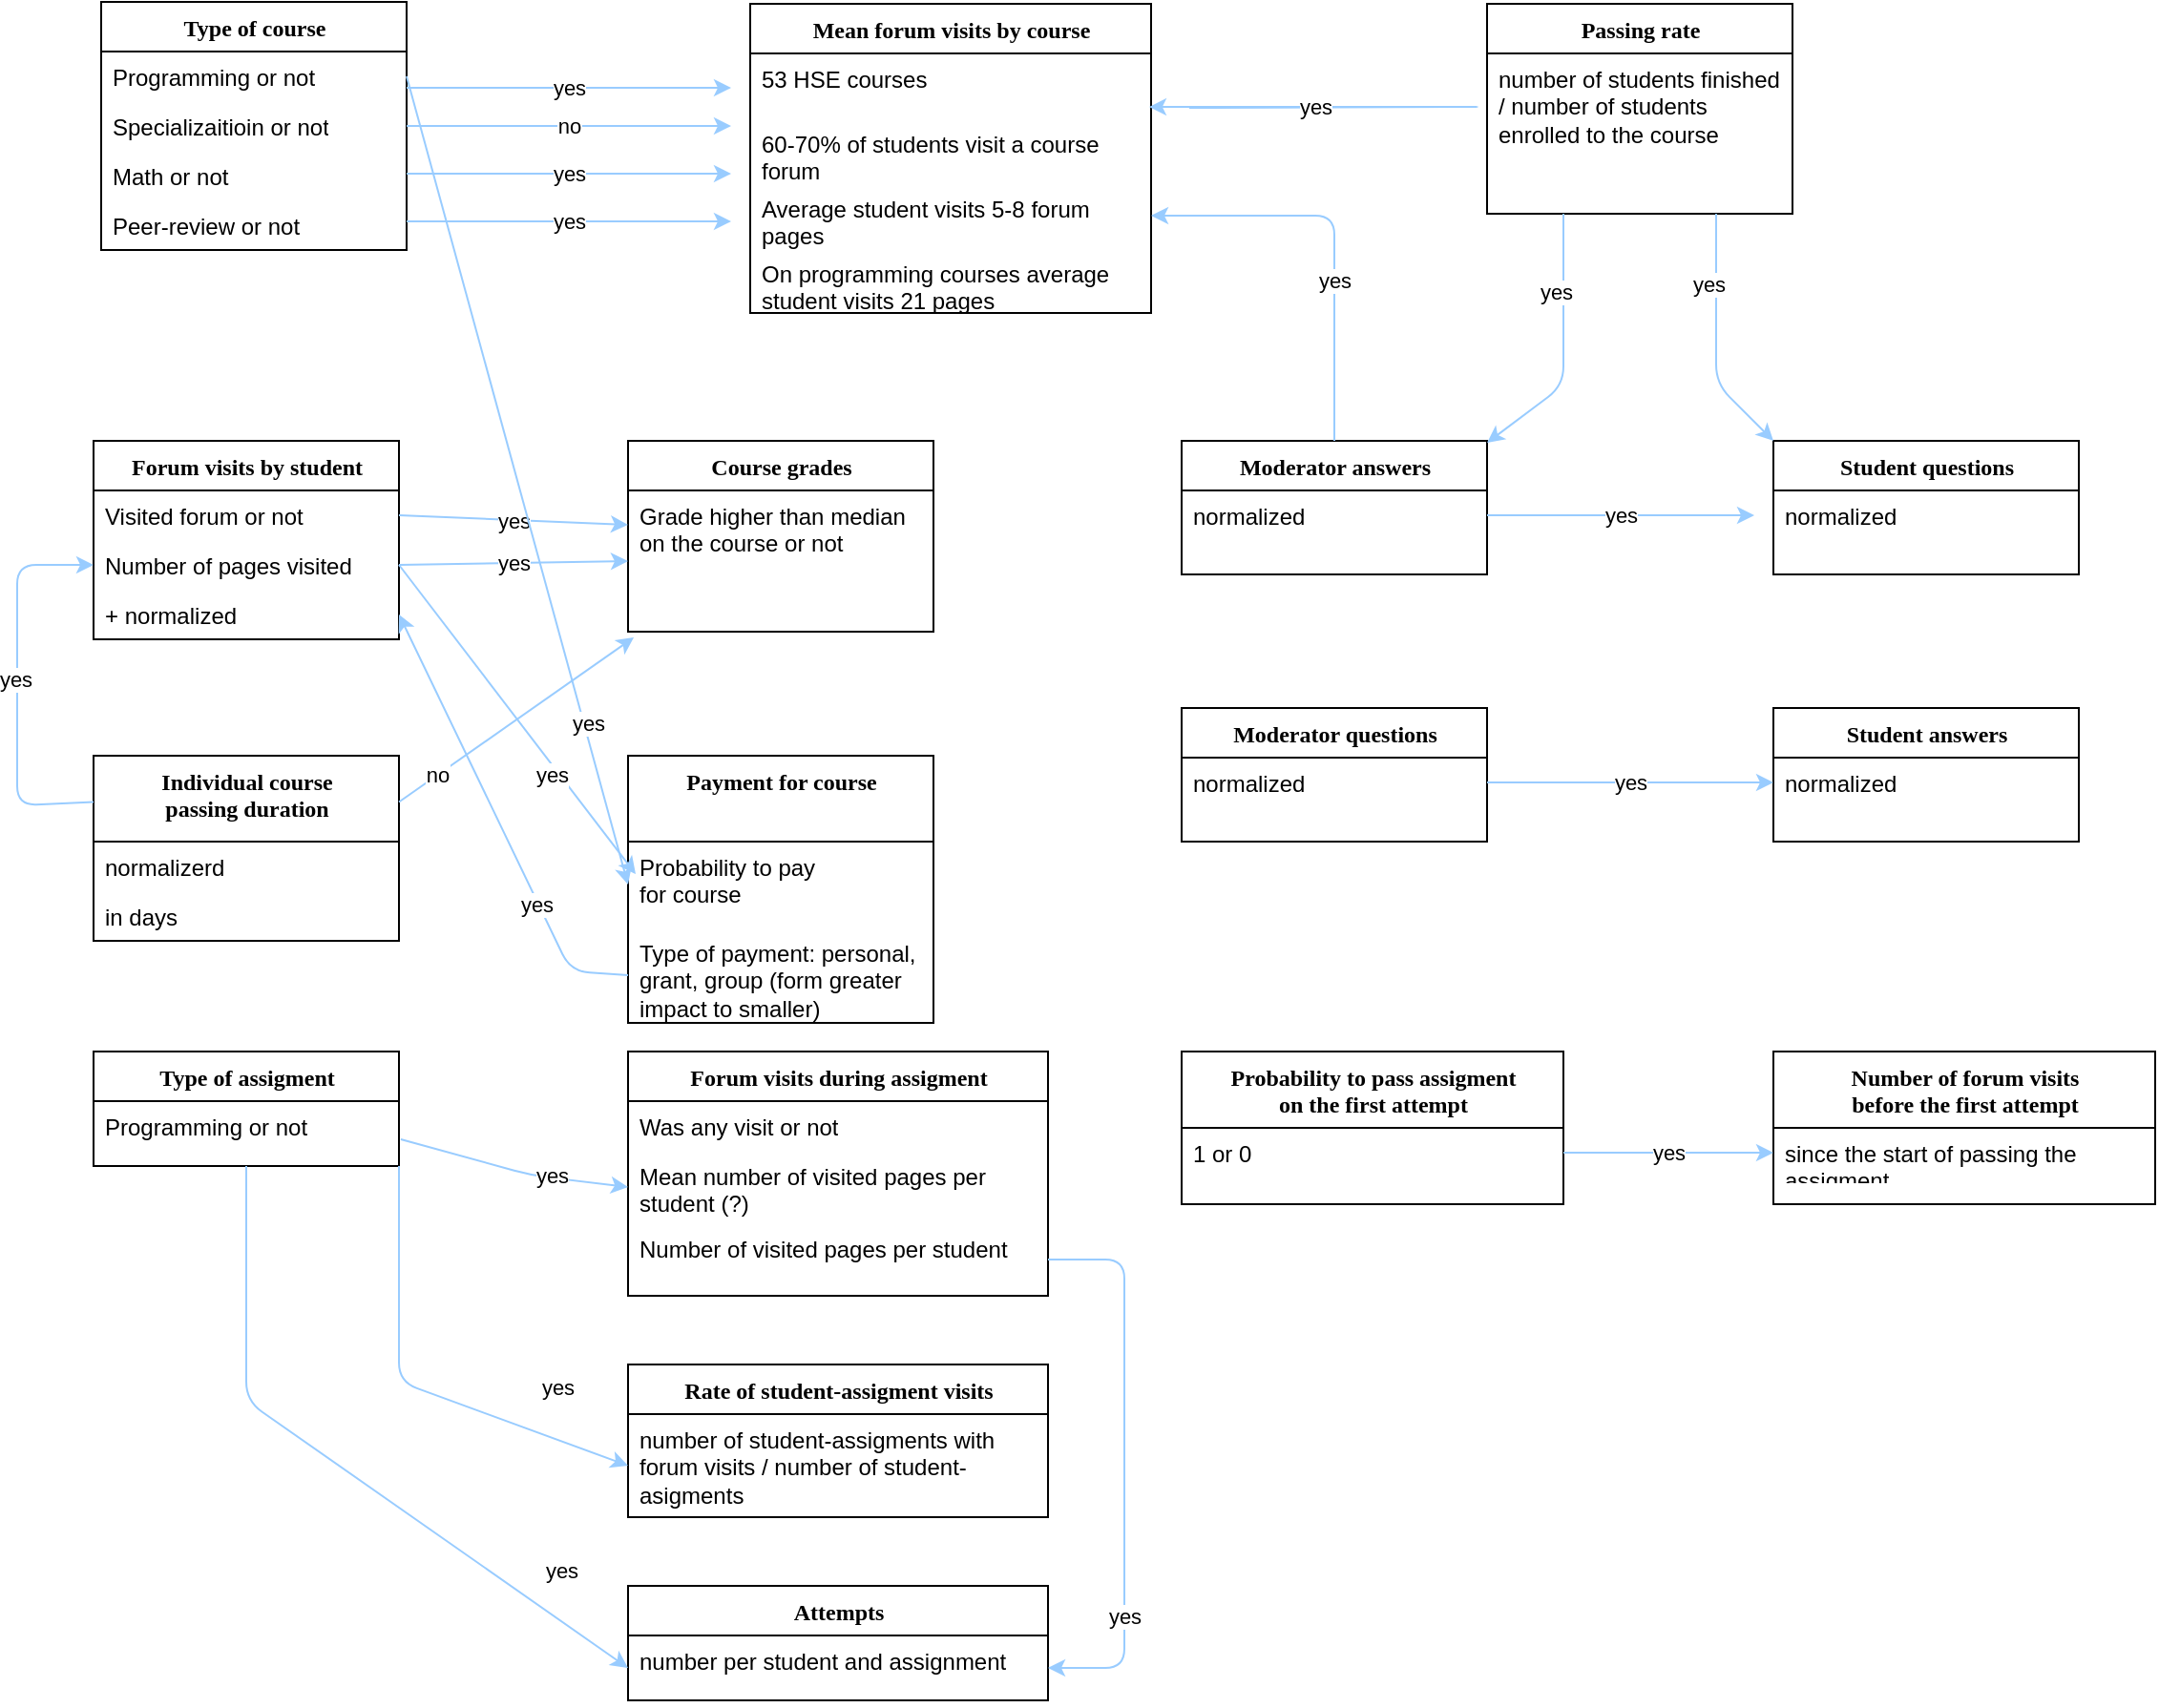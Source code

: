 <mxfile version="14.2.4" type="github">
  <diagram name="Page-1" id="9f46799a-70d6-7492-0946-bef42562c5a5">
    <mxGraphModel dx="1436" dy="722" grid="1" gridSize="10" guides="1" tooltips="1" connect="1" arrows="1" fold="1" page="1" pageScale="1" pageWidth="1100" pageHeight="850" background="#ffffff" math="0" shadow="0">
      <root>
        <mxCell id="0" />
        <mxCell id="1" parent="0" />
        <mxCell id="78961159f06e98e8-17" value="Type of course" style="swimlane;html=1;fontStyle=1;align=center;verticalAlign=top;childLayout=stackLayout;horizontal=1;startSize=26;horizontalStack=0;resizeParent=1;resizeLast=0;collapsible=1;marginBottom=0;swimlaneFillColor=#ffffff;rounded=0;shadow=0;comic=0;labelBackgroundColor=none;strokeWidth=1;fillColor=none;fontFamily=Verdana;fontSize=12" parent="1" vertex="1">
          <mxGeometry x="64" y="30" width="160" height="130" as="geometry" />
        </mxCell>
        <mxCell id="78961159f06e98e8-21" value="Programming or not" style="text;html=1;strokeColor=none;fillColor=none;align=left;verticalAlign=top;spacingLeft=4;spacingRight=4;whiteSpace=wrap;overflow=hidden;rotatable=0;points=[[0,0.5],[1,0.5]];portConstraint=eastwest;" parent="78961159f06e98e8-17" vertex="1">
          <mxGeometry y="26" width="160" height="26" as="geometry" />
        </mxCell>
        <mxCell id="78961159f06e98e8-23" value="Specializaitioin or not" style="text;html=1;strokeColor=none;fillColor=none;align=left;verticalAlign=top;spacingLeft=4;spacingRight=4;whiteSpace=wrap;overflow=hidden;rotatable=0;points=[[0,0.5],[1,0.5]];portConstraint=eastwest;" parent="78961159f06e98e8-17" vertex="1">
          <mxGeometry y="52" width="160" height="26" as="geometry" />
        </mxCell>
        <mxCell id="aLycQv6dGpjv4xVjG4Al-23" value="Math or not" style="text;html=1;strokeColor=none;fillColor=none;align=left;verticalAlign=top;spacingLeft=4;spacingRight=4;whiteSpace=wrap;overflow=hidden;rotatable=0;points=[[0,0.5],[1,0.5]];portConstraint=eastwest;" parent="78961159f06e98e8-17" vertex="1">
          <mxGeometry y="78" width="160" height="26" as="geometry" />
        </mxCell>
        <mxCell id="aLycQv6dGpjv4xVjG4Al-24" value="Peer-review or not" style="text;html=1;strokeColor=none;fillColor=none;align=left;verticalAlign=top;spacingLeft=4;spacingRight=4;whiteSpace=wrap;overflow=hidden;rotatable=0;points=[[0,0.5],[1,0.5]];portConstraint=eastwest;" parent="78961159f06e98e8-17" vertex="1">
          <mxGeometry y="104" width="160" height="26" as="geometry" />
        </mxCell>
        <mxCell id="78961159f06e98e8-30" value="Mean forum visits by course" style="swimlane;html=1;fontStyle=1;align=center;verticalAlign=top;childLayout=stackLayout;horizontal=1;startSize=26;horizontalStack=0;resizeParent=1;resizeLast=0;collapsible=1;marginBottom=0;swimlaneFillColor=#ffffff;rounded=0;shadow=0;comic=0;labelBackgroundColor=none;strokeWidth=1;fillColor=none;fontFamily=Verdana;fontSize=12" parent="1" vertex="1">
          <mxGeometry x="404" y="31" width="210" height="162" as="geometry" />
        </mxCell>
        <mxCell id="78961159f06e98e8-42" value="53 HSE courses" style="text;html=1;strokeColor=none;fillColor=none;align=left;verticalAlign=top;spacingLeft=4;spacingRight=4;whiteSpace=wrap;overflow=hidden;rotatable=0;points=[[0,0.5],[1,0.5]];portConstraint=eastwest;" parent="78961159f06e98e8-30" vertex="1">
          <mxGeometry y="26" width="210" height="34" as="geometry" />
        </mxCell>
        <mxCell id="aLycQv6dGpjv4xVjG4Al-15" value="60-70% of students visit a course forum" style="text;html=1;strokeColor=none;fillColor=none;align=left;verticalAlign=top;spacingLeft=4;spacingRight=4;whiteSpace=wrap;overflow=hidden;rotatable=0;points=[[0,0.5],[1,0.5]];portConstraint=eastwest;" parent="78961159f06e98e8-30" vertex="1">
          <mxGeometry y="60" width="210" height="34" as="geometry" />
        </mxCell>
        <mxCell id="aLycQv6dGpjv4xVjG4Al-16" value="Average student visits 5-8 forum pages" style="text;html=1;strokeColor=none;fillColor=none;align=left;verticalAlign=top;spacingLeft=4;spacingRight=4;whiteSpace=wrap;overflow=hidden;rotatable=0;points=[[0,0.5],[1,0.5]];portConstraint=eastwest;" parent="78961159f06e98e8-30" vertex="1">
          <mxGeometry y="94" width="210" height="34" as="geometry" />
        </mxCell>
        <mxCell id="aLycQv6dGpjv4xVjG4Al-17" value="On programming courses average student visits 21 pages" style="text;html=1;strokeColor=none;fillColor=none;align=left;verticalAlign=top;spacingLeft=4;spacingRight=4;whiteSpace=wrap;overflow=hidden;rotatable=0;points=[[0,0.5],[1,0.5]];portConstraint=eastwest;" parent="78961159f06e98e8-30" vertex="1">
          <mxGeometry y="128" width="210" height="34" as="geometry" />
        </mxCell>
        <mxCell id="78961159f06e98e8-43" value="Passing rate" style="swimlane;html=1;fontStyle=1;align=center;verticalAlign=top;childLayout=stackLayout;horizontal=1;startSize=26;horizontalStack=0;resizeParent=1;resizeLast=0;collapsible=1;marginBottom=0;swimlaneFillColor=#ffffff;rounded=0;shadow=0;comic=0;labelBackgroundColor=none;strokeWidth=1;fillColor=none;fontFamily=Verdana;fontSize=12" parent="1" vertex="1">
          <mxGeometry x="790" y="31" width="160" height="110" as="geometry" />
        </mxCell>
        <mxCell id="78961159f06e98e8-44" value="number of students finished / number of students enrolled to the course" style="text;html=1;strokeColor=none;fillColor=none;align=left;verticalAlign=top;spacingLeft=4;spacingRight=4;whiteSpace=wrap;overflow=hidden;rotatable=0;points=[[0,0.5],[1,0.5]];portConstraint=eastwest;" parent="78961159f06e98e8-43" vertex="1">
          <mxGeometry y="26" width="160" height="54" as="geometry" />
        </mxCell>
        <mxCell id="78961159f06e98e8-56" value="Forum visits by student" style="swimlane;html=1;fontStyle=1;align=center;verticalAlign=top;childLayout=stackLayout;horizontal=1;startSize=26;horizontalStack=0;resizeParent=1;resizeLast=0;collapsible=1;marginBottom=0;swimlaneFillColor=#ffffff;rounded=0;shadow=0;comic=0;labelBackgroundColor=none;strokeWidth=1;fillColor=none;fontFamily=Verdana;fontSize=12" parent="1" vertex="1">
          <mxGeometry x="60" y="260" width="160" height="104" as="geometry" />
        </mxCell>
        <mxCell id="78961159f06e98e8-57" value="Visited forum or not" style="text;html=1;strokeColor=none;fillColor=none;align=left;verticalAlign=top;spacingLeft=4;spacingRight=4;whiteSpace=wrap;overflow=hidden;rotatable=0;points=[[0,0.5],[1,0.5]];portConstraint=eastwest;" parent="78961159f06e98e8-56" vertex="1">
          <mxGeometry y="26" width="160" height="26" as="geometry" />
        </mxCell>
        <mxCell id="78961159f06e98e8-58" value="Number of pages visited" style="text;html=1;strokeColor=none;fillColor=none;align=left;verticalAlign=top;spacingLeft=4;spacingRight=4;whiteSpace=wrap;overflow=hidden;rotatable=0;points=[[0,0.5],[1,0.5]];portConstraint=eastwest;" parent="78961159f06e98e8-56" vertex="1">
          <mxGeometry y="52" width="160" height="26" as="geometry" />
        </mxCell>
        <mxCell id="UFu44BDGkwiWeATgF32q-23" value="+ normalized" style="text;html=1;strokeColor=none;fillColor=none;align=left;verticalAlign=top;spacingLeft=4;spacingRight=4;whiteSpace=wrap;overflow=hidden;rotatable=0;points=[[0,0.5],[1,0.5]];portConstraint=eastwest;" vertex="1" parent="78961159f06e98e8-56">
          <mxGeometry y="78" width="160" height="26" as="geometry" />
        </mxCell>
        <mxCell id="78961159f06e98e8-69" value="Course grades" style="swimlane;html=1;fontStyle=1;align=center;verticalAlign=top;childLayout=stackLayout;horizontal=1;startSize=26;horizontalStack=0;resizeParent=1;resizeLast=0;collapsible=1;marginBottom=0;swimlaneFillColor=#ffffff;rounded=0;shadow=0;comic=0;labelBackgroundColor=none;strokeWidth=1;fillColor=none;fontFamily=Verdana;fontSize=12;direction=east;" parent="1" vertex="1">
          <mxGeometry x="340" y="260" width="160" height="100" as="geometry" />
        </mxCell>
        <mxCell id="78961159f06e98e8-71" value="Grade higher than median on the course or not" style="text;html=1;strokeColor=none;fillColor=none;align=left;verticalAlign=top;spacingLeft=4;spacingRight=4;whiteSpace=wrap;overflow=hidden;rotatable=0;points=[[0,0.5],[1,0.5]];portConstraint=eastwest;" parent="78961159f06e98e8-69" vertex="1">
          <mxGeometry y="26" width="160" height="74" as="geometry" />
        </mxCell>
        <mxCell id="78961159f06e98e8-82" value="&lt;div&gt;Number of forum visits &lt;br&gt;&lt;/div&gt;&lt;div&gt;before the first attempt&lt;br&gt;&lt;/div&gt;" style="swimlane;html=1;fontStyle=1;align=center;verticalAlign=top;childLayout=stackLayout;horizontal=1;startSize=40;horizontalStack=0;resizeParent=1;resizeLast=0;collapsible=1;marginBottom=0;swimlaneFillColor=#ffffff;rounded=0;shadow=0;comic=0;labelBackgroundColor=none;strokeWidth=1;fillColor=none;fontFamily=Verdana;fontSize=12" parent="1" vertex="1">
          <mxGeometry x="940" y="580" width="200" height="80" as="geometry" />
        </mxCell>
        <mxCell id="78961159f06e98e8-89" value="since the start of passing the assigment" style="text;html=1;strokeColor=none;fillColor=none;align=left;verticalAlign=top;spacingLeft=4;spacingRight=4;whiteSpace=wrap;overflow=hidden;rotatable=0;points=[[0,0.5],[1,0.5]];portConstraint=eastwest;" parent="78961159f06e98e8-82" vertex="1">
          <mxGeometry y="40" width="200" height="26" as="geometry" />
        </mxCell>
        <mxCell id="78961159f06e98e8-95" value="Moderator questions" style="swimlane;html=1;fontStyle=1;align=center;verticalAlign=top;childLayout=stackLayout;horizontal=1;startSize=26;horizontalStack=0;resizeParent=1;resizeLast=0;collapsible=1;marginBottom=0;swimlaneFillColor=#ffffff;rounded=0;shadow=0;comic=0;labelBackgroundColor=none;strokeWidth=1;fillColor=none;fontFamily=Verdana;fontSize=12" parent="1" vertex="1">
          <mxGeometry x="630" y="400" width="160" height="70" as="geometry" />
        </mxCell>
        <mxCell id="78961159f06e98e8-96" value="normalized" style="text;html=1;strokeColor=none;fillColor=none;align=left;verticalAlign=top;spacingLeft=4;spacingRight=4;whiteSpace=wrap;overflow=hidden;rotatable=0;points=[[0,0.5],[1,0.5]];portConstraint=eastwest;" parent="78961159f06e98e8-95" vertex="1">
          <mxGeometry y="26" width="160" height="26" as="geometry" />
        </mxCell>
        <mxCell id="78961159f06e98e8-108" value="Moderator answers" style="swimlane;html=1;fontStyle=1;align=center;verticalAlign=top;childLayout=stackLayout;horizontal=1;startSize=26;horizontalStack=0;resizeParent=1;resizeLast=0;collapsible=1;marginBottom=0;swimlaneFillColor=#ffffff;rounded=0;shadow=0;comic=0;labelBackgroundColor=none;strokeWidth=1;fillColor=none;fontFamily=Verdana;fontSize=12" parent="1" vertex="1">
          <mxGeometry x="630" y="260" width="160" height="70" as="geometry" />
        </mxCell>
        <mxCell id="78961159f06e98e8-109" value="normalized" style="text;html=1;strokeColor=none;fillColor=none;align=left;verticalAlign=top;spacingLeft=4;spacingRight=4;whiteSpace=wrap;overflow=hidden;rotatable=0;points=[[0,0.5],[1,0.5]];portConstraint=eastwest;" parent="78961159f06e98e8-108" vertex="1">
          <mxGeometry y="26" width="160" height="26" as="geometry" />
        </mxCell>
        <mxCell id="aLycQv6dGpjv4xVjG4Al-8" value="" style="endArrow=classic;html=1;strokeColor=#99CCFF;fillColor=#E6D0DE;" parent="1" edge="1">
          <mxGeometry relative="1" as="geometry">
            <mxPoint x="224" y="75" as="sourcePoint" />
            <mxPoint x="394" y="75" as="targetPoint" />
            <Array as="points">
              <mxPoint x="314" y="75" />
            </Array>
          </mxGeometry>
        </mxCell>
        <mxCell id="aLycQv6dGpjv4xVjG4Al-9" value="yes" style="edgeLabel;resizable=0;html=1;align=center;verticalAlign=middle;" parent="aLycQv6dGpjv4xVjG4Al-8" connectable="0" vertex="1">
          <mxGeometry relative="1" as="geometry" />
        </mxCell>
        <mxCell id="aLycQv6dGpjv4xVjG4Al-11" value="" style="endArrow=classic;html=1;strokeColor=#99CCFF;fillColor=#E6D0DE;" parent="1" edge="1">
          <mxGeometry relative="1" as="geometry">
            <mxPoint x="224" y="95" as="sourcePoint" />
            <mxPoint x="394" y="95" as="targetPoint" />
            <Array as="points">
              <mxPoint x="314" y="95" />
            </Array>
          </mxGeometry>
        </mxCell>
        <mxCell id="aLycQv6dGpjv4xVjG4Al-12" value="no" style="edgeLabel;resizable=0;html=1;align=center;verticalAlign=middle;" parent="aLycQv6dGpjv4xVjG4Al-11" connectable="0" vertex="1">
          <mxGeometry relative="1" as="geometry" />
        </mxCell>
        <mxCell id="aLycQv6dGpjv4xVjG4Al-19" value="" style="endArrow=classic;html=1;strokeColor=#99CCFF;fillColor=#E6D0DE;exitX=1;exitY=0.5;exitDx=0;exitDy=0;entryX=0;entryY=0.5;entryDx=0;entryDy=0;" parent="1" edge="1" target="78961159f06e98e8-71" source="78961159f06e98e8-58">
          <mxGeometry relative="1" as="geometry">
            <mxPoint x="230" y="330" as="sourcePoint" />
            <mxPoint x="330" y="330" as="targetPoint" />
            <Array as="points" />
          </mxGeometry>
        </mxCell>
        <mxCell id="aLycQv6dGpjv4xVjG4Al-20" value="yes" style="edgeLabel;resizable=0;html=1;align=center;verticalAlign=middle;" parent="aLycQv6dGpjv4xVjG4Al-19" connectable="0" vertex="1">
          <mxGeometry relative="1" as="geometry" />
        </mxCell>
        <mxCell id="aLycQv6dGpjv4xVjG4Al-21" value="" style="endArrow=classic;html=1;strokeColor=#99CCFF;fillColor=#E6D0DE;exitX=1;exitY=0.5;exitDx=0;exitDy=0;entryX=0;entryY=0.243;entryDx=0;entryDy=0;entryPerimeter=0;" parent="1" edge="1" target="78961159f06e98e8-71" source="78961159f06e98e8-57">
          <mxGeometry relative="1" as="geometry">
            <mxPoint x="230" y="303.5" as="sourcePoint" />
            <mxPoint x="330" y="304" as="targetPoint" />
            <Array as="points" />
          </mxGeometry>
        </mxCell>
        <mxCell id="aLycQv6dGpjv4xVjG4Al-22" value="yes" style="edgeLabel;resizable=0;html=1;align=center;verticalAlign=middle;" parent="aLycQv6dGpjv4xVjG4Al-21" connectable="0" vertex="1">
          <mxGeometry relative="1" as="geometry" />
        </mxCell>
        <mxCell id="aLycQv6dGpjv4xVjG4Al-25" value="" style="endArrow=classic;html=1;strokeColor=#99CCFF;fillColor=#E6D0DE;" parent="1" edge="1">
          <mxGeometry relative="1" as="geometry">
            <mxPoint x="224" y="120" as="sourcePoint" />
            <mxPoint x="394" y="120" as="targetPoint" />
            <Array as="points">
              <mxPoint x="314" y="120" />
            </Array>
          </mxGeometry>
        </mxCell>
        <mxCell id="aLycQv6dGpjv4xVjG4Al-26" value="yes" style="edgeLabel;resizable=0;html=1;align=center;verticalAlign=middle;" parent="aLycQv6dGpjv4xVjG4Al-25" connectable="0" vertex="1">
          <mxGeometry relative="1" as="geometry" />
        </mxCell>
        <mxCell id="aLycQv6dGpjv4xVjG4Al-27" value="" style="endArrow=classic;html=1;strokeColor=#99CCFF;fillColor=#E6D0DE;" parent="1" edge="1">
          <mxGeometry relative="1" as="geometry">
            <mxPoint x="224" y="145" as="sourcePoint" />
            <mxPoint x="394" y="145" as="targetPoint" />
            <Array as="points">
              <mxPoint x="314" y="145" />
            </Array>
          </mxGeometry>
        </mxCell>
        <mxCell id="aLycQv6dGpjv4xVjG4Al-28" value="yes" style="edgeLabel;resizable=0;html=1;align=center;verticalAlign=middle;" parent="aLycQv6dGpjv4xVjG4Al-27" connectable="0" vertex="1">
          <mxGeometry relative="1" as="geometry" />
        </mxCell>
        <mxCell id="UFu44BDGkwiWeATgF32q-1" value="" style="endArrow=classic;html=1;strokeColor=#99CCFF;fillColor=#E6D0DE;entryX=0.995;entryY=0.824;entryDx=0;entryDy=0;entryPerimeter=0;" edge="1" parent="1" target="78961159f06e98e8-42">
          <mxGeometry relative="1" as="geometry">
            <mxPoint x="634" y="85.5" as="sourcePoint" />
            <mxPoint x="634" y="86" as="targetPoint" />
            <Array as="points">
              <mxPoint x="790" y="85" />
            </Array>
          </mxGeometry>
        </mxCell>
        <mxCell id="UFu44BDGkwiWeATgF32q-2" value="yes" style="edgeLabel;resizable=0;html=1;align=center;verticalAlign=middle;" connectable="0" vertex="1" parent="UFu44BDGkwiWeATgF32q-1">
          <mxGeometry relative="1" as="geometry">
            <mxPoint x="-80" as="offset" />
          </mxGeometry>
        </mxCell>
        <mxCell id="UFu44BDGkwiWeATgF32q-4" value="Student answers" style="swimlane;html=1;fontStyle=1;align=center;verticalAlign=top;childLayout=stackLayout;horizontal=1;startSize=26;horizontalStack=0;resizeParent=1;resizeLast=0;collapsible=1;marginBottom=0;swimlaneFillColor=#ffffff;rounded=0;shadow=0;comic=0;labelBackgroundColor=none;strokeWidth=1;fillColor=none;fontFamily=Verdana;fontSize=12" vertex="1" parent="1">
          <mxGeometry x="940" y="400" width="160" height="70" as="geometry" />
        </mxCell>
        <mxCell id="UFu44BDGkwiWeATgF32q-5" value="normalized" style="text;html=1;strokeColor=none;fillColor=none;align=left;verticalAlign=top;spacingLeft=4;spacingRight=4;whiteSpace=wrap;overflow=hidden;rotatable=0;points=[[0,0.5],[1,0.5]];portConstraint=eastwest;" vertex="1" parent="UFu44BDGkwiWeATgF32q-4">
          <mxGeometry y="26" width="160" height="26" as="geometry" />
        </mxCell>
        <mxCell id="UFu44BDGkwiWeATgF32q-6" value="Student questions" style="swimlane;html=1;fontStyle=1;align=center;verticalAlign=top;childLayout=stackLayout;horizontal=1;startSize=26;horizontalStack=0;resizeParent=1;resizeLast=0;collapsible=1;marginBottom=0;swimlaneFillColor=#ffffff;rounded=0;shadow=0;comic=0;labelBackgroundColor=none;strokeWidth=1;fillColor=none;fontFamily=Verdana;fontSize=12" vertex="1" parent="1">
          <mxGeometry x="940" y="260" width="160" height="70" as="geometry" />
        </mxCell>
        <mxCell id="UFu44BDGkwiWeATgF32q-7" value="normalized" style="text;html=1;strokeColor=none;fillColor=none;align=left;verticalAlign=top;spacingLeft=4;spacingRight=4;whiteSpace=wrap;overflow=hidden;rotatable=0;points=[[0,0.5],[1,0.5]];portConstraint=eastwest;" vertex="1" parent="UFu44BDGkwiWeATgF32q-6">
          <mxGeometry y="26" width="160" height="26" as="geometry" />
        </mxCell>
        <mxCell id="UFu44BDGkwiWeATgF32q-9" value="" style="endArrow=classic;html=1;strokeColor=#99CCFF;fillColor=#E6D0DE;exitX=0.5;exitY=0;exitDx=0;exitDy=0;entryX=1;entryY=0.5;entryDx=0;entryDy=0;" edge="1" parent="1" source="78961159f06e98e8-108" target="aLycQv6dGpjv4xVjG4Al-16">
          <mxGeometry relative="1" as="geometry">
            <mxPoint x="680" y="120" as="sourcePoint" />
            <mxPoint x="630" y="140" as="targetPoint" />
            <Array as="points">
              <mxPoint x="710" y="142" />
            </Array>
          </mxGeometry>
        </mxCell>
        <mxCell id="UFu44BDGkwiWeATgF32q-10" value="yes" style="edgeLabel;resizable=0;html=1;align=center;verticalAlign=middle;" connectable="0" vertex="1" parent="UFu44BDGkwiWeATgF32q-9">
          <mxGeometry relative="1" as="geometry">
            <mxPoint y="23" as="offset" />
          </mxGeometry>
        </mxCell>
        <mxCell id="UFu44BDGkwiWeATgF32q-15" value="" style="endArrow=classic;html=1;strokeColor=#99CCFF;fillColor=#E6D0DE;exitX=1;exitY=0.5;exitDx=0;exitDy=0;" edge="1" parent="1" source="78961159f06e98e8-109">
          <mxGeometry relative="1" as="geometry">
            <mxPoint x="800" y="303.5" as="sourcePoint" />
            <mxPoint x="930" y="299" as="targetPoint" />
            <Array as="points" />
          </mxGeometry>
        </mxCell>
        <mxCell id="UFu44BDGkwiWeATgF32q-16" value="yes" style="edgeLabel;resizable=0;html=1;align=center;verticalAlign=middle;" connectable="0" vertex="1" parent="UFu44BDGkwiWeATgF32q-15">
          <mxGeometry relative="1" as="geometry" />
        </mxCell>
        <mxCell id="UFu44BDGkwiWeATgF32q-17" value="" style="endArrow=classic;html=1;strokeColor=#99CCFF;fillColor=#E6D0DE;exitX=1;exitY=0.5;exitDx=0;exitDy=0;entryX=0;entryY=0.5;entryDx=0;entryDy=0;" edge="1" parent="1" source="78961159f06e98e8-96" target="UFu44BDGkwiWeATgF32q-5">
          <mxGeometry relative="1" as="geometry">
            <mxPoint x="800" y="440" as="sourcePoint" />
            <mxPoint x="930" y="440" as="targetPoint" />
            <Array as="points" />
          </mxGeometry>
        </mxCell>
        <mxCell id="UFu44BDGkwiWeATgF32q-18" value="yes" style="edgeLabel;resizable=0;html=1;align=center;verticalAlign=middle;" connectable="0" vertex="1" parent="UFu44BDGkwiWeATgF32q-17">
          <mxGeometry relative="1" as="geometry" />
        </mxCell>
        <mxCell id="UFu44BDGkwiWeATgF32q-19" value="" style="endArrow=classic;html=1;strokeColor=#99CCFF;fillColor=#E6D0DE;exitX=0.25;exitY=1;exitDx=0;exitDy=0;" edge="1" parent="1" source="78961159f06e98e8-43">
          <mxGeometry relative="1" as="geometry">
            <mxPoint x="854.62" y="141" as="sourcePoint" />
            <mxPoint x="790.005" y="261" as="targetPoint" />
            <Array as="points">
              <mxPoint x="830" y="231" />
            </Array>
          </mxGeometry>
        </mxCell>
        <mxCell id="UFu44BDGkwiWeATgF32q-20" value="yes" style="edgeLabel;resizable=0;html=1;align=center;verticalAlign=middle;" connectable="0" vertex="1" parent="UFu44BDGkwiWeATgF32q-19">
          <mxGeometry relative="1" as="geometry">
            <mxPoint x="-4.62" y="-29" as="offset" />
          </mxGeometry>
        </mxCell>
        <mxCell id="UFu44BDGkwiWeATgF32q-21" value="" style="endArrow=classic;html=1;strokeColor=#99CCFF;fillColor=#E6D0DE;entryX=0;entryY=0;entryDx=0;entryDy=0;exitX=0.75;exitY=1;exitDx=0;exitDy=0;" edge="1" parent="1" source="78961159f06e98e8-43" target="UFu44BDGkwiWeATgF32q-6">
          <mxGeometry relative="1" as="geometry">
            <mxPoint x="905" y="190" as="sourcePoint" />
            <mxPoint x="840.005" y="261" as="targetPoint" />
            <Array as="points">
              <mxPoint x="910" y="230" />
            </Array>
          </mxGeometry>
        </mxCell>
        <mxCell id="UFu44BDGkwiWeATgF32q-22" value="yes" style="edgeLabel;resizable=0;html=1;align=center;verticalAlign=middle;" connectable="0" vertex="1" parent="UFu44BDGkwiWeATgF32q-21">
          <mxGeometry relative="1" as="geometry">
            <mxPoint x="-4.62" y="-29" as="offset" />
          </mxGeometry>
        </mxCell>
        <mxCell id="UFu44BDGkwiWeATgF32q-24" value="&lt;div&gt;Individual course &lt;br&gt;&lt;/div&gt;&lt;div&gt;passing duration&lt;/div&gt;" style="swimlane;html=1;fontStyle=1;align=center;verticalAlign=top;childLayout=stackLayout;horizontal=1;startSize=45;horizontalStack=0;resizeParent=1;resizeLast=0;collapsible=1;marginBottom=0;swimlaneFillColor=#ffffff;rounded=0;shadow=0;comic=0;labelBackgroundColor=none;strokeWidth=1;fillColor=none;fontFamily=Verdana;fontSize=12" vertex="1" parent="1">
          <mxGeometry x="60" y="425" width="160" height="97" as="geometry" />
        </mxCell>
        <mxCell id="UFu44BDGkwiWeATgF32q-25" value="normalizerd" style="text;html=1;strokeColor=none;fillColor=none;align=left;verticalAlign=top;spacingLeft=4;spacingRight=4;whiteSpace=wrap;overflow=hidden;rotatable=0;points=[[0,0.5],[1,0.5]];portConstraint=eastwest;" vertex="1" parent="UFu44BDGkwiWeATgF32q-24">
          <mxGeometry y="45" width="160" height="26" as="geometry" />
        </mxCell>
        <mxCell id="UFu44BDGkwiWeATgF32q-26" value="in days" style="text;html=1;strokeColor=none;fillColor=none;align=left;verticalAlign=top;spacingLeft=4;spacingRight=4;whiteSpace=wrap;overflow=hidden;rotatable=0;points=[[0,0.5],[1,0.5]];portConstraint=eastwest;" vertex="1" parent="UFu44BDGkwiWeATgF32q-24">
          <mxGeometry y="71" width="160" height="26" as="geometry" />
        </mxCell>
        <mxCell id="UFu44BDGkwiWeATgF32q-28" value="" style="endArrow=classic;html=1;strokeColor=#99CCFF;fillColor=#E6D0DE;exitX=0;exitY=0.25;exitDx=0;exitDy=0;entryX=0;entryY=0.5;entryDx=0;entryDy=0;" edge="1" parent="1" source="UFu44BDGkwiWeATgF32q-24" target="78961159f06e98e8-58">
          <mxGeometry relative="1" as="geometry">
            <mxPoint x="60" y="458" as="sourcePoint" />
            <mxPoint x="-36" y="340" as="targetPoint" />
            <Array as="points">
              <mxPoint x="20" y="451" />
              <mxPoint x="20" y="325" />
            </Array>
          </mxGeometry>
        </mxCell>
        <mxCell id="UFu44BDGkwiWeATgF32q-29" value="yes" style="edgeLabel;resizable=0;html=1;align=center;verticalAlign=middle;" connectable="0" vertex="1" parent="UFu44BDGkwiWeATgF32q-28">
          <mxGeometry relative="1" as="geometry">
            <mxPoint x="-1.0" y="-3" as="offset" />
          </mxGeometry>
        </mxCell>
        <mxCell id="UFu44BDGkwiWeATgF32q-31" value="" style="endArrow=classic;html=1;strokeColor=#99CCFF;fillColor=#E6D0DE;exitX=1;exitY=0.25;exitDx=0;exitDy=0;entryX=0.019;entryY=1.041;entryDx=0;entryDy=0;entryPerimeter=0;" edge="1" parent="1" source="UFu44BDGkwiWeATgF32q-24" target="78961159f06e98e8-71">
          <mxGeometry relative="1" as="geometry">
            <mxPoint x="340" y="475" as="sourcePoint" />
            <mxPoint x="340" y="375" as="targetPoint" />
            <Array as="points" />
          </mxGeometry>
        </mxCell>
        <mxCell id="UFu44BDGkwiWeATgF32q-32" value="no" style="edgeLabel;resizable=0;html=1;align=center;verticalAlign=middle;" connectable="0" vertex="1" parent="UFu44BDGkwiWeATgF32q-31">
          <mxGeometry relative="1" as="geometry">
            <mxPoint x="-41.42" y="28.79" as="offset" />
          </mxGeometry>
        </mxCell>
        <mxCell id="UFu44BDGkwiWeATgF32q-33" value="Type of assigment" style="swimlane;html=1;fontStyle=1;align=center;verticalAlign=top;childLayout=stackLayout;horizontal=1;startSize=26;horizontalStack=0;resizeParent=1;resizeLast=0;collapsible=1;marginBottom=0;swimlaneFillColor=#ffffff;rounded=0;shadow=0;comic=0;labelBackgroundColor=none;strokeWidth=1;fillColor=none;fontFamily=Verdana;fontSize=12" vertex="1" parent="1">
          <mxGeometry x="60" y="580" width="160" height="60" as="geometry" />
        </mxCell>
        <mxCell id="UFu44BDGkwiWeATgF32q-34" value="Programming or not" style="text;html=1;strokeColor=none;fillColor=none;align=left;verticalAlign=top;spacingLeft=4;spacingRight=4;whiteSpace=wrap;overflow=hidden;rotatable=0;points=[[0,0.5],[1,0.5]];portConstraint=eastwest;" vertex="1" parent="UFu44BDGkwiWeATgF32q-33">
          <mxGeometry y="26" width="160" height="26" as="geometry" />
        </mxCell>
        <mxCell id="UFu44BDGkwiWeATgF32q-38" value="Forum visits during assigment" style="swimlane;html=1;fontStyle=1;align=center;verticalAlign=top;childLayout=stackLayout;horizontal=1;startSize=26;horizontalStack=0;resizeParent=1;resizeLast=0;collapsible=1;marginBottom=0;swimlaneFillColor=#ffffff;rounded=0;shadow=0;comic=0;labelBackgroundColor=none;strokeWidth=1;fillColor=none;fontFamily=Verdana;fontSize=12" vertex="1" parent="1">
          <mxGeometry x="340" y="580" width="220" height="128" as="geometry" />
        </mxCell>
        <mxCell id="UFu44BDGkwiWeATgF32q-39" value="Was any visit or not" style="text;html=1;strokeColor=none;fillColor=none;align=left;verticalAlign=top;spacingLeft=4;spacingRight=4;whiteSpace=wrap;overflow=hidden;rotatable=0;points=[[0,0.5],[1,0.5]];portConstraint=eastwest;" vertex="1" parent="UFu44BDGkwiWeATgF32q-38">
          <mxGeometry y="26" width="220" height="26" as="geometry" />
        </mxCell>
        <mxCell id="UFu44BDGkwiWeATgF32q-40" value="Mean number of visited pages per student (?)" style="text;html=1;strokeColor=none;fillColor=none;align=left;verticalAlign=top;spacingLeft=4;spacingRight=4;whiteSpace=wrap;overflow=hidden;rotatable=0;points=[[0,0.5],[1,0.5]];portConstraint=eastwest;" vertex="1" parent="UFu44BDGkwiWeATgF32q-38">
          <mxGeometry y="52" width="220" height="38" as="geometry" />
        </mxCell>
        <mxCell id="UFu44BDGkwiWeATgF32q-57" value="Number of visited pages per student " style="text;html=1;strokeColor=none;fillColor=none;align=left;verticalAlign=top;spacingLeft=4;spacingRight=4;whiteSpace=wrap;overflow=hidden;rotatable=0;points=[[0,0.5],[1,0.5]];portConstraint=eastwest;" vertex="1" parent="UFu44BDGkwiWeATgF32q-38">
          <mxGeometry y="90" width="220" height="38" as="geometry" />
        </mxCell>
        <mxCell id="UFu44BDGkwiWeATgF32q-42" value="" style="endArrow=classic;html=1;strokeColor=#99CCFF;fillColor=#E6D0DE;entryX=0;entryY=0.5;entryDx=0;entryDy=0;exitX=1.006;exitY=0.769;exitDx=0;exitDy=0;exitPerimeter=0;" edge="1" parent="1" source="UFu44BDGkwiWeATgF32q-34" target="UFu44BDGkwiWeATgF32q-40">
          <mxGeometry relative="1" as="geometry">
            <mxPoint x="240" y="640" as="sourcePoint" />
            <mxPoint x="300" y="500" as="targetPoint" />
            <Array as="points">
              <mxPoint x="290" y="645" />
            </Array>
          </mxGeometry>
        </mxCell>
        <mxCell id="UFu44BDGkwiWeATgF32q-43" value="yes" style="edgeLabel;resizable=0;html=1;align=center;verticalAlign=middle;" connectable="0" vertex="1" parent="UFu44BDGkwiWeATgF32q-42">
          <mxGeometry relative="1" as="geometry">
            <mxPoint x="20.23" y="2.82" as="offset" />
          </mxGeometry>
        </mxCell>
        <mxCell id="UFu44BDGkwiWeATgF32q-44" value="Rate of student-assigment visits" style="swimlane;html=1;fontStyle=1;align=center;verticalAlign=top;childLayout=stackLayout;horizontal=1;startSize=26;horizontalStack=0;resizeParent=1;resizeLast=0;collapsible=1;marginBottom=0;swimlaneFillColor=#ffffff;rounded=0;shadow=0;comic=0;labelBackgroundColor=none;strokeWidth=1;fillColor=none;fontFamily=Verdana;fontSize=12" vertex="1" parent="1">
          <mxGeometry x="340" y="744" width="220" height="80" as="geometry" />
        </mxCell>
        <mxCell id="UFu44BDGkwiWeATgF32q-45" value="number of student-assigments with forum visits / number of student-asigments" style="text;html=1;strokeColor=none;fillColor=none;align=left;verticalAlign=top;spacingLeft=4;spacingRight=4;whiteSpace=wrap;overflow=hidden;rotatable=0;points=[[0,0.5],[1,0.5]];portConstraint=eastwest;" vertex="1" parent="UFu44BDGkwiWeATgF32q-44">
          <mxGeometry y="26" width="220" height="54" as="geometry" />
        </mxCell>
        <mxCell id="UFu44BDGkwiWeATgF32q-48" value="" style="endArrow=classic;html=1;strokeColor=#99CCFF;fillColor=#E6D0DE;entryX=0;entryY=0.5;entryDx=0;entryDy=0;exitX=1;exitY=1;exitDx=0;exitDy=0;" edge="1" parent="1" source="UFu44BDGkwiWeATgF32q-33" target="UFu44BDGkwiWeATgF32q-45">
          <mxGeometry relative="1" as="geometry">
            <mxPoint x="230.96" y="635.994" as="sourcePoint" />
            <mxPoint x="350" y="661" as="targetPoint" />
            <Array as="points">
              <mxPoint x="220" y="753" />
            </Array>
          </mxGeometry>
        </mxCell>
        <mxCell id="UFu44BDGkwiWeATgF32q-49" value="yes" style="edgeLabel;resizable=0;html=1;align=center;verticalAlign=middle;" connectable="0" vertex="1" parent="UFu44BDGkwiWeATgF32q-48">
          <mxGeometry relative="1" as="geometry">
            <mxPoint x="76" y="4.441e-16" as="offset" />
          </mxGeometry>
        </mxCell>
        <mxCell id="UFu44BDGkwiWeATgF32q-50" value="Attempts" style="swimlane;html=1;fontStyle=1;align=center;verticalAlign=top;childLayout=stackLayout;horizontal=1;startSize=26;horizontalStack=0;resizeParent=1;resizeLast=0;collapsible=1;marginBottom=0;swimlaneFillColor=#ffffff;rounded=0;shadow=0;comic=0;labelBackgroundColor=none;strokeWidth=1;fillColor=none;fontFamily=Verdana;fontSize=12" vertex="1" parent="1">
          <mxGeometry x="340" y="860" width="220" height="60" as="geometry" />
        </mxCell>
        <mxCell id="UFu44BDGkwiWeATgF32q-51" value="number per student and assignment" style="text;html=1;strokeColor=none;fillColor=none;align=left;verticalAlign=top;spacingLeft=4;spacingRight=4;whiteSpace=wrap;overflow=hidden;rotatable=0;points=[[0,0.5],[1,0.5]];portConstraint=eastwest;" vertex="1" parent="UFu44BDGkwiWeATgF32q-50">
          <mxGeometry y="26" width="220" height="34" as="geometry" />
        </mxCell>
        <mxCell id="UFu44BDGkwiWeATgF32q-53" value="" style="endArrow=classic;html=1;strokeColor=#99CCFF;fillColor=#E6D0DE;entryX=0;entryY=0.5;entryDx=0;entryDy=0;exitX=0.5;exitY=1;exitDx=0;exitDy=0;" edge="1" parent="1" source="UFu44BDGkwiWeATgF32q-33" target="UFu44BDGkwiWeATgF32q-51">
          <mxGeometry relative="1" as="geometry">
            <mxPoint x="140" y="650" as="sourcePoint" />
            <mxPoint x="260" y="763" as="targetPoint" />
            <Array as="points">
              <mxPoint x="140" y="763" />
            </Array>
          </mxGeometry>
        </mxCell>
        <mxCell id="UFu44BDGkwiWeATgF32q-54" value="yes" style="edgeLabel;resizable=0;html=1;align=center;verticalAlign=middle;" connectable="0" vertex="1" parent="UFu44BDGkwiWeATgF32q-53">
          <mxGeometry relative="1" as="geometry">
            <mxPoint x="114.74" y="53.98" as="offset" />
          </mxGeometry>
        </mxCell>
        <mxCell id="UFu44BDGkwiWeATgF32q-55" value="" style="endArrow=classic;html=1;strokeColor=#99CCFF;fillColor=#E6D0DE;entryX=1;entryY=0.5;entryDx=0;entryDy=0;exitX=1;exitY=0.5;exitDx=0;exitDy=0;" edge="1" parent="1" source="UFu44BDGkwiWeATgF32q-57" target="UFu44BDGkwiWeATgF32q-51">
          <mxGeometry relative="1" as="geometry">
            <mxPoint x="590" y="632" as="sourcePoint" />
            <mxPoint x="759.04" y="637.5" as="targetPoint" />
            <Array as="points">
              <mxPoint x="600" y="689" />
              <mxPoint x="600" y="903" />
            </Array>
          </mxGeometry>
        </mxCell>
        <mxCell id="UFu44BDGkwiWeATgF32q-56" value="yes" style="edgeLabel;resizable=0;html=1;align=center;verticalAlign=middle;" connectable="0" vertex="1" parent="UFu44BDGkwiWeATgF32q-55">
          <mxGeometry relative="1" as="geometry">
            <mxPoint x="-3.553e-15" y="80" as="offset" />
          </mxGeometry>
        </mxCell>
        <mxCell id="UFu44BDGkwiWeATgF32q-58" value="&lt;div&gt;Probability to pass assigment&lt;/div&gt;&lt;div&gt; on the first attempt&lt;/div&gt;" style="swimlane;html=1;fontStyle=1;align=center;verticalAlign=top;childLayout=stackLayout;horizontal=1;startSize=40;horizontalStack=0;resizeParent=1;resizeLast=0;collapsible=1;marginBottom=0;swimlaneFillColor=#ffffff;rounded=0;shadow=0;comic=0;labelBackgroundColor=none;strokeWidth=1;fillColor=none;fontFamily=Verdana;fontSize=12" vertex="1" parent="1">
          <mxGeometry x="630" y="580" width="200" height="80" as="geometry" />
        </mxCell>
        <mxCell id="UFu44BDGkwiWeATgF32q-59" value="1 or 0" style="text;html=1;strokeColor=none;fillColor=none;align=left;verticalAlign=top;spacingLeft=4;spacingRight=4;whiteSpace=wrap;overflow=hidden;rotatable=0;points=[[0,0.5],[1,0.5]];portConstraint=eastwest;" vertex="1" parent="UFu44BDGkwiWeATgF32q-58">
          <mxGeometry y="40" width="200" height="26" as="geometry" />
        </mxCell>
        <mxCell id="UFu44BDGkwiWeATgF32q-60" value="" style="endArrow=classic;html=1;strokeColor=#99CCFF;fillColor=#E6D0DE;exitX=1;exitY=0.5;exitDx=0;exitDy=0;entryX=0;entryY=0.5;entryDx=0;entryDy=0;" edge="1" parent="1" source="UFu44BDGkwiWeATgF32q-59" target="78961159f06e98e8-89">
          <mxGeometry relative="1" as="geometry">
            <mxPoint x="840" y="618.5" as="sourcePoint" />
            <mxPoint x="990" y="618.5" as="targetPoint" />
            <Array as="points" />
          </mxGeometry>
        </mxCell>
        <mxCell id="UFu44BDGkwiWeATgF32q-61" value="yes" style="edgeLabel;resizable=0;html=1;align=center;verticalAlign=middle;" connectable="0" vertex="1" parent="UFu44BDGkwiWeATgF32q-60">
          <mxGeometry relative="1" as="geometry" />
        </mxCell>
        <mxCell id="UFu44BDGkwiWeATgF32q-62" value="Payment for course" style="swimlane;html=1;fontStyle=1;align=center;verticalAlign=top;childLayout=stackLayout;horizontal=1;startSize=45;horizontalStack=0;resizeParent=1;resizeLast=0;collapsible=1;marginBottom=0;swimlaneFillColor=#ffffff;rounded=0;shadow=0;comic=0;labelBackgroundColor=none;strokeWidth=1;fillColor=none;fontFamily=Verdana;fontSize=12" vertex="1" parent="1">
          <mxGeometry x="340" y="425" width="160" height="140" as="geometry" />
        </mxCell>
        <mxCell id="UFu44BDGkwiWeATgF32q-73" value="&lt;div&gt;Probability to pay &lt;br&gt;&lt;/div&gt;&lt;div&gt;for course&lt;/div&gt;" style="text;html=1;strokeColor=none;fillColor=none;align=left;verticalAlign=top;spacingLeft=4;spacingRight=4;whiteSpace=wrap;overflow=hidden;rotatable=0;points=[[0,0.5],[1,0.5]];portConstraint=eastwest;" vertex="1" parent="UFu44BDGkwiWeATgF32q-62">
          <mxGeometry y="45" width="160" height="45" as="geometry" />
        </mxCell>
        <mxCell id="UFu44BDGkwiWeATgF32q-77" value="Type of payment: personal, grant, group (form greater impact to smaller)" style="text;html=1;strokeColor=none;fillColor=none;align=left;verticalAlign=top;spacingLeft=4;spacingRight=4;whiteSpace=wrap;overflow=hidden;rotatable=0;points=[[0,0.5],[1,0.5]];portConstraint=eastwest;" vertex="1" parent="UFu44BDGkwiWeATgF32q-62">
          <mxGeometry y="90" width="160" height="50" as="geometry" />
        </mxCell>
        <mxCell id="UFu44BDGkwiWeATgF32q-68" value="" style="endArrow=classic;html=1;strokeColor=#99CCFF;fillColor=#E6D0DE;entryX=0.025;entryY=0.443;entryDx=0;entryDy=0;entryPerimeter=0;exitX=1;exitY=0.5;exitDx=0;exitDy=0;" edge="1" parent="1" source="78961159f06e98e8-58" target="UFu44BDGkwiWeATgF32q-62">
          <mxGeometry relative="1" as="geometry">
            <mxPoint x="230" y="335" as="sourcePoint" />
            <mxPoint x="350" y="333" as="targetPoint" />
            <Array as="points" />
          </mxGeometry>
        </mxCell>
        <mxCell id="UFu44BDGkwiWeATgF32q-69" value="yes" style="edgeLabel;resizable=0;html=1;align=center;verticalAlign=middle;" connectable="0" vertex="1" parent="UFu44BDGkwiWeATgF32q-68">
          <mxGeometry relative="1" as="geometry">
            <mxPoint x="18.01" y="29.0" as="offset" />
          </mxGeometry>
        </mxCell>
        <mxCell id="UFu44BDGkwiWeATgF32q-70" value="" style="endArrow=classic;html=1;strokeColor=#99CCFF;fillColor=#E6D0DE;entryX=0;entryY=0.5;entryDx=0;entryDy=0;exitX=1;exitY=0.5;exitDx=0;exitDy=0;" edge="1" parent="1" source="78961159f06e98e8-21" target="UFu44BDGkwiWeATgF32q-73">
          <mxGeometry relative="1" as="geometry">
            <mxPoint x="230" y="335" as="sourcePoint" />
            <mxPoint x="354" y="477.971" as="targetPoint" />
            <Array as="points" />
          </mxGeometry>
        </mxCell>
        <mxCell id="UFu44BDGkwiWeATgF32q-71" value="yes" style="edgeLabel;resizable=0;html=1;align=center;verticalAlign=middle;" connectable="0" vertex="1" parent="UFu44BDGkwiWeATgF32q-70">
          <mxGeometry relative="1" as="geometry">
            <mxPoint x="36.86" y="126.83" as="offset" />
          </mxGeometry>
        </mxCell>
        <mxCell id="UFu44BDGkwiWeATgF32q-75" value="" style="endArrow=classic;html=1;strokeColor=#99CCFF;fillColor=#E6D0DE;entryX=1;entryY=0.5;entryDx=0;entryDy=0;exitX=0;exitY=0.5;exitDx=0;exitDy=0;" edge="1" parent="1" source="UFu44BDGkwiWeATgF32q-77" target="UFu44BDGkwiWeATgF32q-23">
          <mxGeometry relative="1" as="geometry">
            <mxPoint x="330" y="540" as="sourcePoint" />
            <mxPoint x="162.95" y="550.016" as="targetPoint" />
            <Array as="points">
              <mxPoint x="310" y="538" />
            </Array>
          </mxGeometry>
        </mxCell>
        <mxCell id="UFu44BDGkwiWeATgF32q-76" value="yes" style="edgeLabel;resizable=0;html=1;align=center;verticalAlign=middle;" connectable="0" vertex="1" parent="UFu44BDGkwiWeATgF32q-75">
          <mxGeometry relative="1" as="geometry">
            <mxPoint x="19.94" y="44.46" as="offset" />
          </mxGeometry>
        </mxCell>
      </root>
    </mxGraphModel>
  </diagram>
</mxfile>
